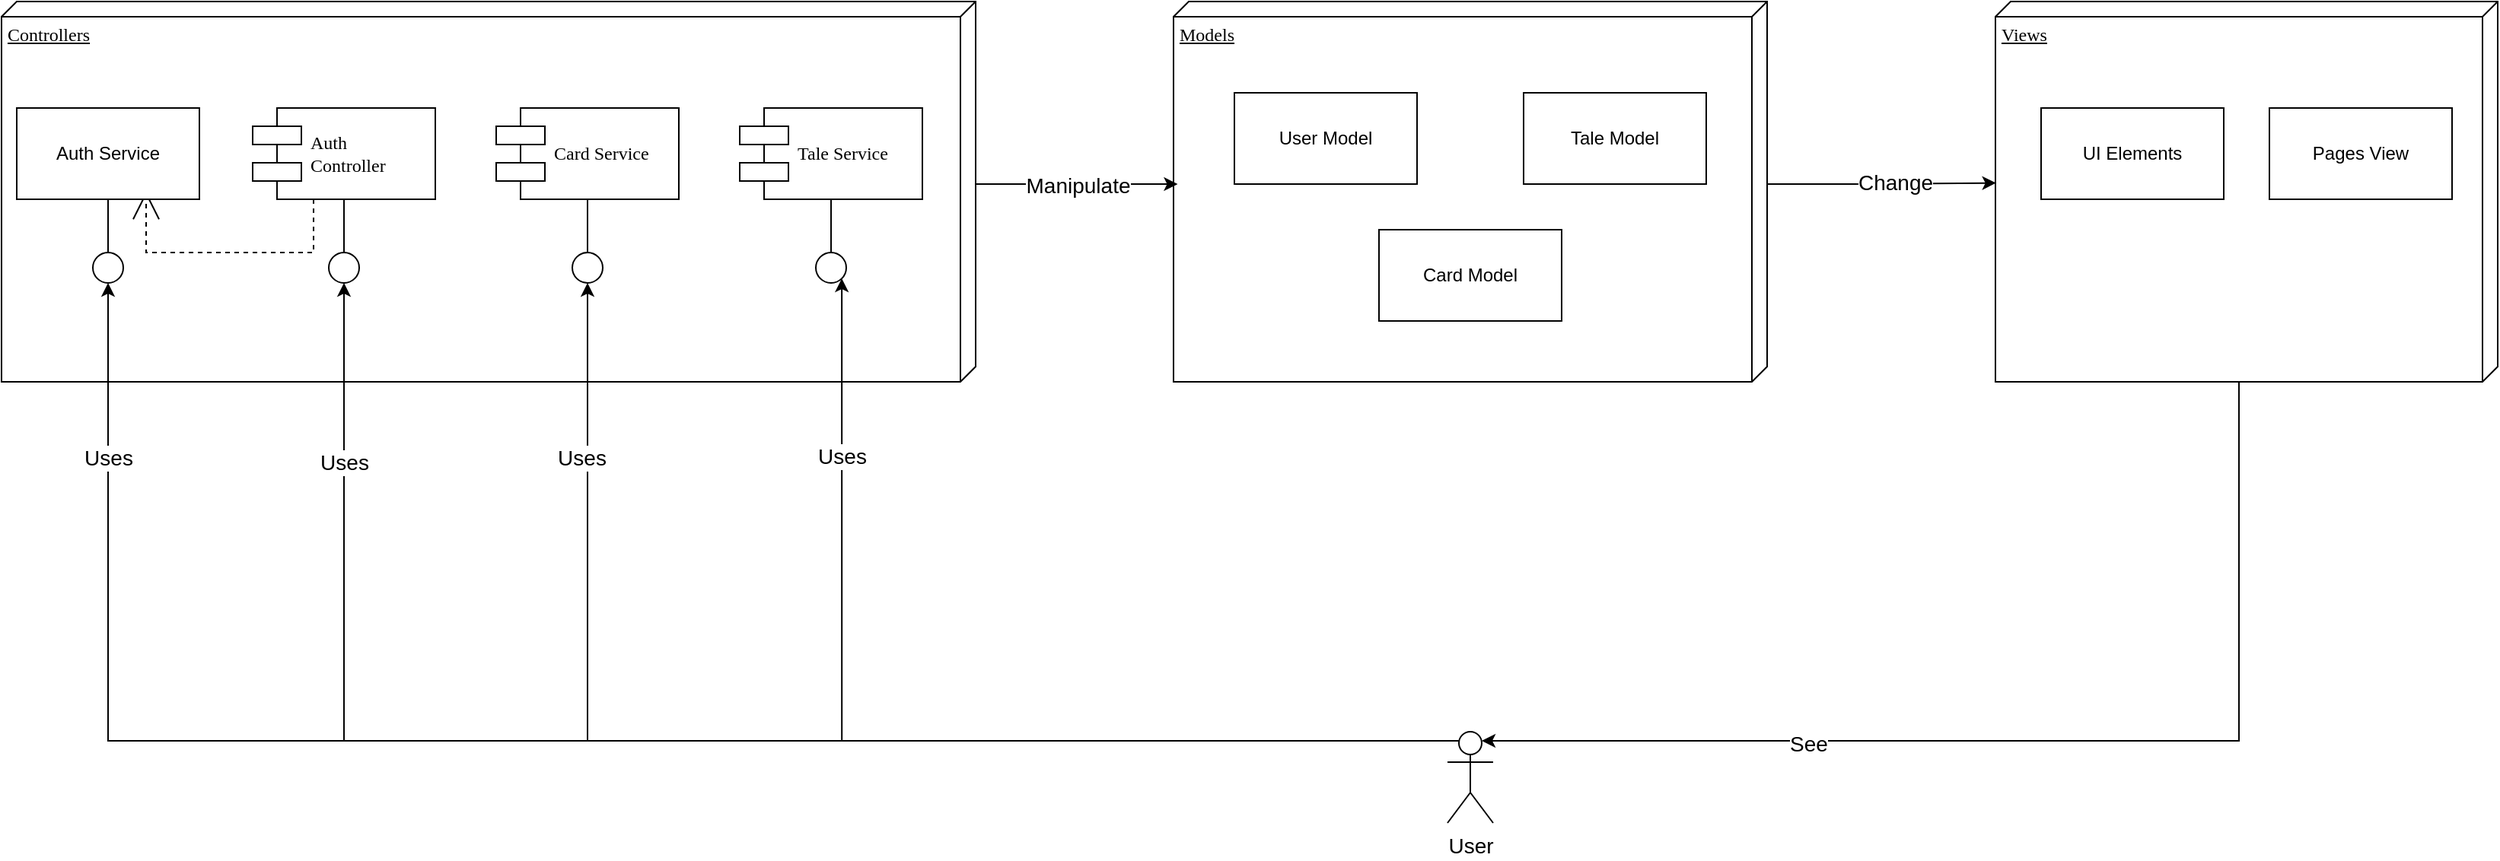 <mxfile version="23.1.1" type="device">
  <diagram name="Page-1" id="5f0bae14-7c28-e335-631c-24af17079c00">
    <mxGraphModel dx="3147" dy="1793" grid="1" gridSize="10" guides="1" tooltips="1" connect="1" arrows="1" fold="1" page="1" pageScale="1" pageWidth="1100" pageHeight="850" background="none" math="0" shadow="0">
      <root>
        <mxCell id="0" />
        <mxCell id="1" parent="0" />
        <mxCell id="39150e848f15840c-1" value="Controllers" style="verticalAlign=top;align=left;spacingTop=8;spacingLeft=2;spacingRight=12;shape=cube;size=10;direction=south;fontStyle=4;html=1;rounded=0;shadow=0;comic=0;labelBackgroundColor=none;strokeWidth=1;fontFamily=Verdana;fontSize=12" parent="1" vertex="1">
          <mxGeometry x="-480" y="-390" width="640" height="250" as="geometry" />
        </mxCell>
        <mxCell id="39150e848f15840c-2" value="Views" style="verticalAlign=top;align=left;spacingTop=8;spacingLeft=2;spacingRight=12;shape=cube;size=10;direction=south;fontStyle=4;html=1;rounded=0;shadow=0;comic=0;labelBackgroundColor=none;strokeWidth=1;fontFamily=Verdana;fontSize=12" parent="1" vertex="1">
          <mxGeometry x="830" y="-390" width="330" height="250" as="geometry" />
        </mxCell>
        <mxCell id="39150e848f15840c-3" value="Models" style="verticalAlign=top;align=left;spacingTop=8;spacingLeft=2;spacingRight=12;shape=cube;size=10;direction=south;fontStyle=4;html=1;rounded=0;shadow=0;comic=0;labelBackgroundColor=none;strokeWidth=1;fontFamily=Verdana;fontSize=12" parent="1" vertex="1">
          <mxGeometry x="290" y="-390" width="390" height="250" as="geometry" />
        </mxCell>
        <mxCell id="lU-f_NkTR8VVzHCxlOL--6" style="edgeStyle=orthogonalEdgeStyle;rounded=0;orthogonalLoop=1;jettySize=auto;html=1;entryX=0.5;entryY=0;entryDx=0;entryDy=0;endArrow=none;endFill=0;exitX=0.5;exitY=1;exitDx=0;exitDy=0;" edge="1" parent="1" source="lU-f_NkTR8VVzHCxlOL--7" target="lU-f_NkTR8VVzHCxlOL--5">
          <mxGeometry relative="1" as="geometry">
            <mxPoint x="-475" y="-225" as="sourcePoint" />
          </mxGeometry>
        </mxCell>
        <mxCell id="39150e848f15840c-5" value="Auth&lt;br&gt;Controller" style="shape=component;align=left;spacingLeft=36;rounded=0;shadow=0;comic=0;labelBackgroundColor=none;strokeWidth=1;fontFamily=Verdana;fontSize=12;html=1;" parent="1" vertex="1">
          <mxGeometry x="-315" y="-320" width="120" height="60" as="geometry" />
        </mxCell>
        <mxCell id="39150e848f15840c-6" value="" style="ellipse;whiteSpace=wrap;html=1;rounded=0;shadow=0;comic=0;labelBackgroundColor=none;strokeWidth=1;fontFamily=Verdana;fontSize=12;align=center;" parent="1" vertex="1">
          <mxGeometry x="-265" y="-225" width="20" height="20" as="geometry" />
        </mxCell>
        <mxCell id="39150e848f15840c-14" style="edgeStyle=elbowEdgeStyle;rounded=0;html=1;labelBackgroundColor=none;startArrow=none;startFill=0;startSize=8;endArrow=none;endFill=0;endSize=16;fontFamily=Verdana;fontSize=12;" parent="1" source="39150e848f15840c-6" target="39150e848f15840c-5" edge="1">
          <mxGeometry relative="1" as="geometry" />
        </mxCell>
        <mxCell id="39150e848f15840c-15" style="edgeStyle=orthogonalEdgeStyle;rounded=0;html=1;labelBackgroundColor=none;startArrow=none;startFill=0;startSize=8;endArrow=open;endFill=0;endSize=16;fontFamily=Verdana;fontSize=12;dashed=1;" parent="1" source="39150e848f15840c-5" edge="1">
          <mxGeometry relative="1" as="geometry">
            <Array as="points">
              <mxPoint x="-275" y="-225" />
              <mxPoint x="-385" y="-225" />
            </Array>
            <mxPoint x="-385.0" y="-265.0" as="targetPoint" />
          </mxGeometry>
        </mxCell>
        <mxCell id="lU-f_NkTR8VVzHCxlOL--1" value="User Model" style="rounded=0;whiteSpace=wrap;html=1;" vertex="1" parent="1">
          <mxGeometry x="330" y="-330" width="120" height="60" as="geometry" />
        </mxCell>
        <mxCell id="lU-f_NkTR8VVzHCxlOL--2" value="Tale Model" style="rounded=0;whiteSpace=wrap;html=1;" vertex="1" parent="1">
          <mxGeometry x="520" y="-330" width="120" height="60" as="geometry" />
        </mxCell>
        <mxCell id="lU-f_NkTR8VVzHCxlOL--3" value="Card Model" style="rounded=0;whiteSpace=wrap;html=1;" vertex="1" parent="1">
          <mxGeometry x="425" y="-240" width="120" height="60" as="geometry" />
        </mxCell>
        <mxCell id="lU-f_NkTR8VVzHCxlOL--17" style="edgeStyle=orthogonalEdgeStyle;rounded=0;orthogonalLoop=1;jettySize=auto;html=1;exitX=0.25;exitY=0.1;exitDx=0;exitDy=0;exitPerimeter=0;entryX=1;entryY=1;entryDx=0;entryDy=0;" edge="1" parent="1" source="lU-f_NkTR8VVzHCxlOL--4" target="lU-f_NkTR8VVzHCxlOL--12">
          <mxGeometry relative="1" as="geometry" />
        </mxCell>
        <mxCell id="lU-f_NkTR8VVzHCxlOL--22" value="&lt;font style=&quot;font-size: 14px;&quot;&gt;Uses&lt;/font&gt;" style="edgeLabel;html=1;align=center;verticalAlign=middle;resizable=0;points=[];" vertex="1" connectable="0" parent="lU-f_NkTR8VVzHCxlOL--17">
          <mxGeometry x="0.67" relative="1" as="geometry">
            <mxPoint as="offset" />
          </mxGeometry>
        </mxCell>
        <mxCell id="lU-f_NkTR8VVzHCxlOL--19" style="edgeStyle=orthogonalEdgeStyle;rounded=0;orthogonalLoop=1;jettySize=auto;html=1;exitX=0.25;exitY=0.1;exitDx=0;exitDy=0;exitPerimeter=0;entryX=0.5;entryY=1;entryDx=0;entryDy=0;" edge="1" parent="1" source="lU-f_NkTR8VVzHCxlOL--4" target="lU-f_NkTR8VVzHCxlOL--9">
          <mxGeometry relative="1" as="geometry" />
        </mxCell>
        <mxCell id="lU-f_NkTR8VVzHCxlOL--24" value="&lt;font style=&quot;font-size: 14px;&quot;&gt;Uses&lt;/font&gt;" style="edgeLabel;html=1;align=center;verticalAlign=middle;resizable=0;points=[];" vertex="1" connectable="0" parent="lU-f_NkTR8VVzHCxlOL--19">
          <mxGeometry x="0.735" y="4" relative="1" as="geometry">
            <mxPoint y="-1" as="offset" />
          </mxGeometry>
        </mxCell>
        <mxCell id="lU-f_NkTR8VVzHCxlOL--20" style="edgeStyle=orthogonalEdgeStyle;rounded=0;orthogonalLoop=1;jettySize=auto;html=1;exitX=0.25;exitY=0.1;exitDx=0;exitDy=0;exitPerimeter=0;entryX=0.5;entryY=1;entryDx=0;entryDy=0;" edge="1" parent="1" source="lU-f_NkTR8VVzHCxlOL--4" target="39150e848f15840c-6">
          <mxGeometry relative="1" as="geometry" />
        </mxCell>
        <mxCell id="lU-f_NkTR8VVzHCxlOL--25" value="&lt;font style=&quot;font-size: 14px;&quot;&gt;Uses&lt;/font&gt;" style="edgeLabel;html=1;align=center;verticalAlign=middle;resizable=0;points=[];" vertex="1" connectable="0" parent="lU-f_NkTR8VVzHCxlOL--20">
          <mxGeometry x="0.771" relative="1" as="geometry">
            <mxPoint y="-1" as="offset" />
          </mxGeometry>
        </mxCell>
        <mxCell id="lU-f_NkTR8VVzHCxlOL--21" style="edgeStyle=orthogonalEdgeStyle;rounded=0;orthogonalLoop=1;jettySize=auto;html=1;exitX=0.25;exitY=0.1;exitDx=0;exitDy=0;exitPerimeter=0;entryX=0.5;entryY=1;entryDx=0;entryDy=0;" edge="1" parent="1" source="lU-f_NkTR8VVzHCxlOL--4" target="lU-f_NkTR8VVzHCxlOL--5">
          <mxGeometry relative="1" as="geometry" />
        </mxCell>
        <mxCell id="lU-f_NkTR8VVzHCxlOL--26" value="&lt;font style=&quot;font-size: 14px;&quot;&gt;Uses&lt;/font&gt;" style="edgeLabel;html=1;align=center;verticalAlign=middle;resizable=0;points=[];" vertex="1" connectable="0" parent="lU-f_NkTR8VVzHCxlOL--21">
          <mxGeometry x="0.781" y="-1" relative="1" as="geometry">
            <mxPoint x="-1" y="-15" as="offset" />
          </mxGeometry>
        </mxCell>
        <mxCell id="lU-f_NkTR8VVzHCxlOL--4" value="&lt;font style=&quot;font-size: 14px;&quot;&gt;User&lt;/font&gt;" style="shape=umlActor;verticalLabelPosition=bottom;verticalAlign=top;html=1;outlineConnect=0;" vertex="1" parent="1">
          <mxGeometry x="470" y="90" width="30" height="60" as="geometry" />
        </mxCell>
        <mxCell id="lU-f_NkTR8VVzHCxlOL--5" value="" style="ellipse;whiteSpace=wrap;html=1;rounded=0;shadow=0;comic=0;labelBackgroundColor=none;strokeWidth=1;fontFamily=Verdana;fontSize=12;align=center;" vertex="1" parent="1">
          <mxGeometry x="-420" y="-225" width="20" height="20" as="geometry" />
        </mxCell>
        <mxCell id="lU-f_NkTR8VVzHCxlOL--7" value="Auth Service" style="rounded=0;whiteSpace=wrap;html=1;" vertex="1" parent="1">
          <mxGeometry x="-470" y="-320" width="120" height="60" as="geometry" />
        </mxCell>
        <mxCell id="lU-f_NkTR8VVzHCxlOL--8" value="Card Service" style="shape=component;align=left;spacingLeft=36;rounded=0;shadow=0;comic=0;labelBackgroundColor=none;strokeWidth=1;fontFamily=Verdana;fontSize=12;html=1;" vertex="1" parent="1">
          <mxGeometry x="-155" y="-320" width="120" height="60" as="geometry" />
        </mxCell>
        <mxCell id="lU-f_NkTR8VVzHCxlOL--9" value="" style="ellipse;whiteSpace=wrap;html=1;rounded=0;shadow=0;comic=0;labelBackgroundColor=none;strokeWidth=1;fontFamily=Verdana;fontSize=12;align=center;" vertex="1" parent="1">
          <mxGeometry x="-105" y="-225" width="20" height="20" as="geometry" />
        </mxCell>
        <mxCell id="lU-f_NkTR8VVzHCxlOL--10" style="edgeStyle=elbowEdgeStyle;rounded=0;html=1;labelBackgroundColor=none;startArrow=none;startFill=0;startSize=8;endArrow=none;endFill=0;endSize=16;fontFamily=Verdana;fontSize=12;" edge="1" parent="1" source="lU-f_NkTR8VVzHCxlOL--9" target="lU-f_NkTR8VVzHCxlOL--8">
          <mxGeometry relative="1" as="geometry" />
        </mxCell>
        <mxCell id="lU-f_NkTR8VVzHCxlOL--11" value="Tale Service" style="shape=component;align=left;spacingLeft=36;rounded=0;shadow=0;comic=0;labelBackgroundColor=none;strokeWidth=1;fontFamily=Verdana;fontSize=12;html=1;" vertex="1" parent="1">
          <mxGeometry x="5" y="-320" width="120" height="60" as="geometry" />
        </mxCell>
        <mxCell id="lU-f_NkTR8VVzHCxlOL--12" value="" style="ellipse;whiteSpace=wrap;html=1;rounded=0;shadow=0;comic=0;labelBackgroundColor=none;strokeWidth=1;fontFamily=Verdana;fontSize=12;align=center;" vertex="1" parent="1">
          <mxGeometry x="55" y="-225" width="20" height="20" as="geometry" />
        </mxCell>
        <mxCell id="lU-f_NkTR8VVzHCxlOL--13" style="edgeStyle=elbowEdgeStyle;rounded=0;html=1;labelBackgroundColor=none;startArrow=none;startFill=0;startSize=8;endArrow=none;endFill=0;endSize=16;fontFamily=Verdana;fontSize=12;" edge="1" parent="1" source="lU-f_NkTR8VVzHCxlOL--12" target="lU-f_NkTR8VVzHCxlOL--11">
          <mxGeometry relative="1" as="geometry" />
        </mxCell>
        <mxCell id="lU-f_NkTR8VVzHCxlOL--14" value="UI Elements" style="rounded=0;whiteSpace=wrap;html=1;" vertex="1" parent="1">
          <mxGeometry x="860" y="-320" width="120" height="60" as="geometry" />
        </mxCell>
        <mxCell id="lU-f_NkTR8VVzHCxlOL--15" value="Pages View" style="rounded=0;whiteSpace=wrap;html=1;" vertex="1" parent="1">
          <mxGeometry x="1010" y="-320" width="120" height="60" as="geometry" />
        </mxCell>
        <mxCell id="lU-f_NkTR8VVzHCxlOL--27" style="edgeStyle=orthogonalEdgeStyle;rounded=0;orthogonalLoop=1;jettySize=auto;html=1;exitX=0;exitY=0;exitDx=120;exitDy=0;exitPerimeter=0;entryX=0.48;entryY=0.993;entryDx=0;entryDy=0;entryPerimeter=0;" edge="1" parent="1" source="39150e848f15840c-1" target="39150e848f15840c-3">
          <mxGeometry relative="1" as="geometry" />
        </mxCell>
        <mxCell id="lU-f_NkTR8VVzHCxlOL--28" value="&lt;font style=&quot;font-size: 14px;&quot;&gt;Manipulate&lt;/font&gt;" style="edgeLabel;html=1;align=center;verticalAlign=middle;resizable=0;points=[];" vertex="1" connectable="0" parent="lU-f_NkTR8VVzHCxlOL--27">
          <mxGeometry x="0.006" y="-1" relative="1" as="geometry">
            <mxPoint as="offset" />
          </mxGeometry>
        </mxCell>
        <mxCell id="lU-f_NkTR8VVzHCxlOL--31" style="edgeStyle=orthogonalEdgeStyle;rounded=0;orthogonalLoop=1;jettySize=auto;html=1;exitX=0;exitY=0;exitDx=120;exitDy=0;exitPerimeter=0;entryX=0.477;entryY=0.999;entryDx=0;entryDy=0;entryPerimeter=0;" edge="1" parent="1" source="39150e848f15840c-3" target="39150e848f15840c-2">
          <mxGeometry relative="1" as="geometry" />
        </mxCell>
        <mxCell id="lU-f_NkTR8VVzHCxlOL--32" value="&lt;font style=&quot;font-size: 14px;&quot;&gt;Change&lt;/font&gt;" style="edgeLabel;html=1;align=center;verticalAlign=middle;resizable=0;points=[];" vertex="1" connectable="0" parent="lU-f_NkTR8VVzHCxlOL--31">
          <mxGeometry x="0.112" y="1" relative="1" as="geometry">
            <mxPoint as="offset" />
          </mxGeometry>
        </mxCell>
        <mxCell id="lU-f_NkTR8VVzHCxlOL--33" style="edgeStyle=orthogonalEdgeStyle;rounded=0;orthogonalLoop=1;jettySize=auto;html=1;exitX=0;exitY=0;exitDx=250;exitDy=170;exitPerimeter=0;entryX=0.75;entryY=0.1;entryDx=0;entryDy=0;entryPerimeter=0;" edge="1" parent="1" source="39150e848f15840c-2" target="lU-f_NkTR8VVzHCxlOL--4">
          <mxGeometry relative="1" as="geometry">
            <Array as="points">
              <mxPoint x="990" y="96" />
            </Array>
          </mxGeometry>
        </mxCell>
        <mxCell id="lU-f_NkTR8VVzHCxlOL--34" value="&lt;font style=&quot;font-size: 14px;&quot;&gt;See&lt;/font&gt;" style="edgeLabel;html=1;align=center;verticalAlign=middle;resizable=0;points=[];" vertex="1" connectable="0" parent="lU-f_NkTR8VVzHCxlOL--33">
          <mxGeometry x="0.416" y="2" relative="1" as="geometry">
            <mxPoint as="offset" />
          </mxGeometry>
        </mxCell>
      </root>
    </mxGraphModel>
  </diagram>
</mxfile>
